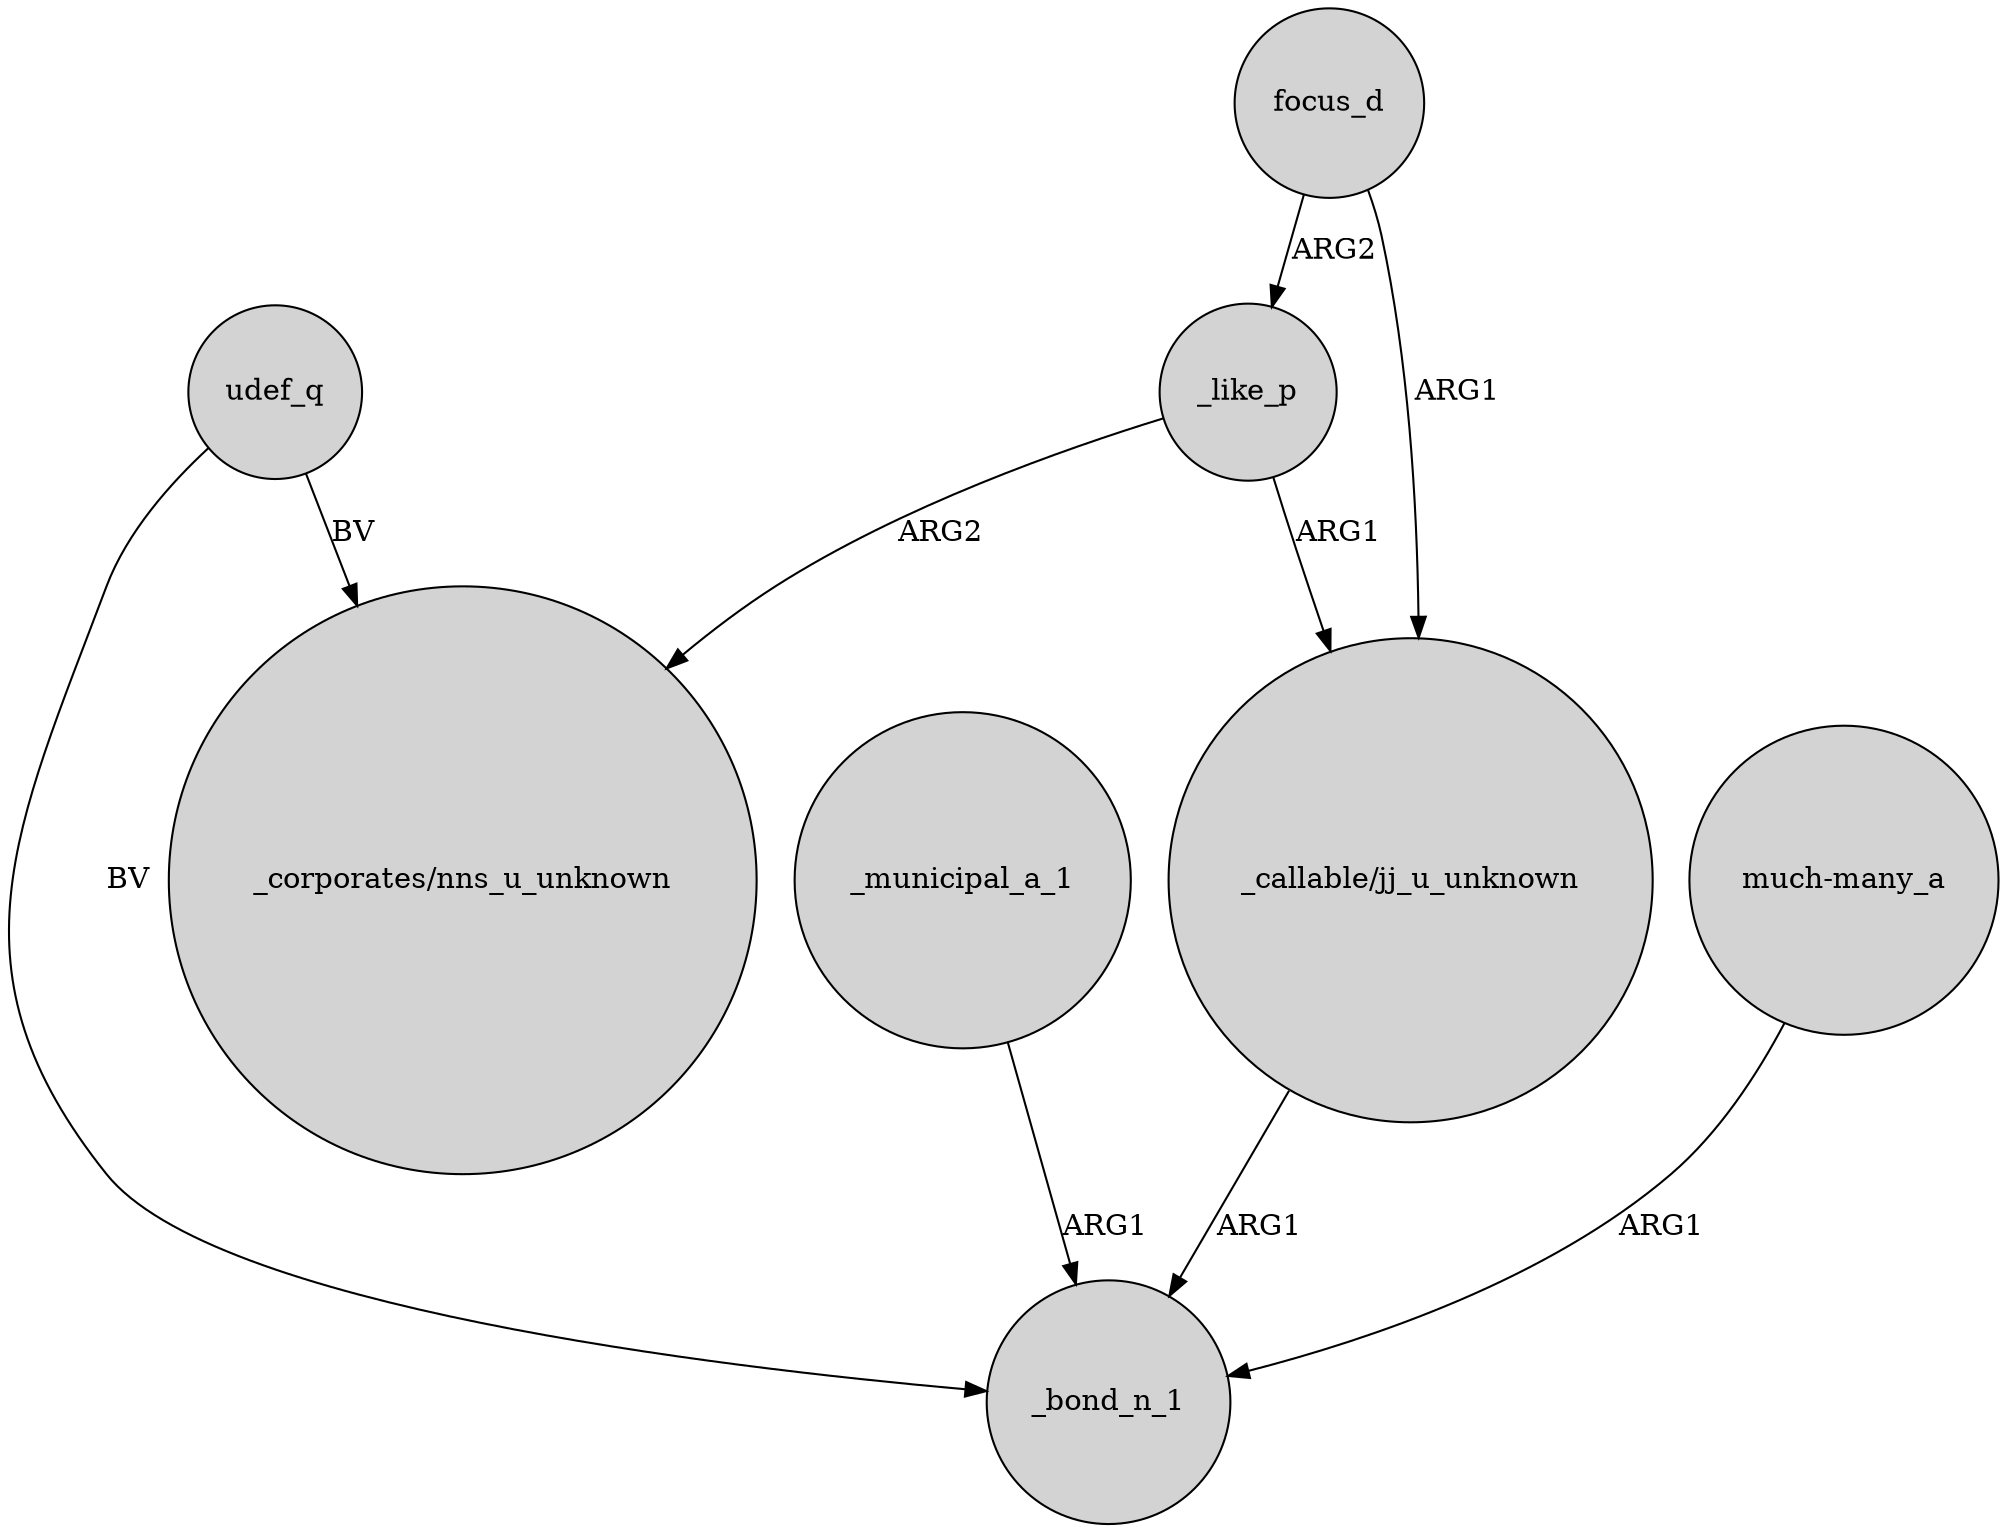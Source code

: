 digraph {
	node [shape=circle style=filled]
	udef_q -> _bond_n_1 [label=BV]
	_municipal_a_1 -> _bond_n_1 [label=ARG1]
	udef_q -> "_corporates/nns_u_unknown" [label=BV]
	focus_d -> "_callable/jj_u_unknown" [label=ARG1]
	focus_d -> _like_p [label=ARG2]
	"much-many_a" -> _bond_n_1 [label=ARG1]
	"_callable/jj_u_unknown" -> _bond_n_1 [label=ARG1]
	_like_p -> "_callable/jj_u_unknown" [label=ARG1]
	_like_p -> "_corporates/nns_u_unknown" [label=ARG2]
}

